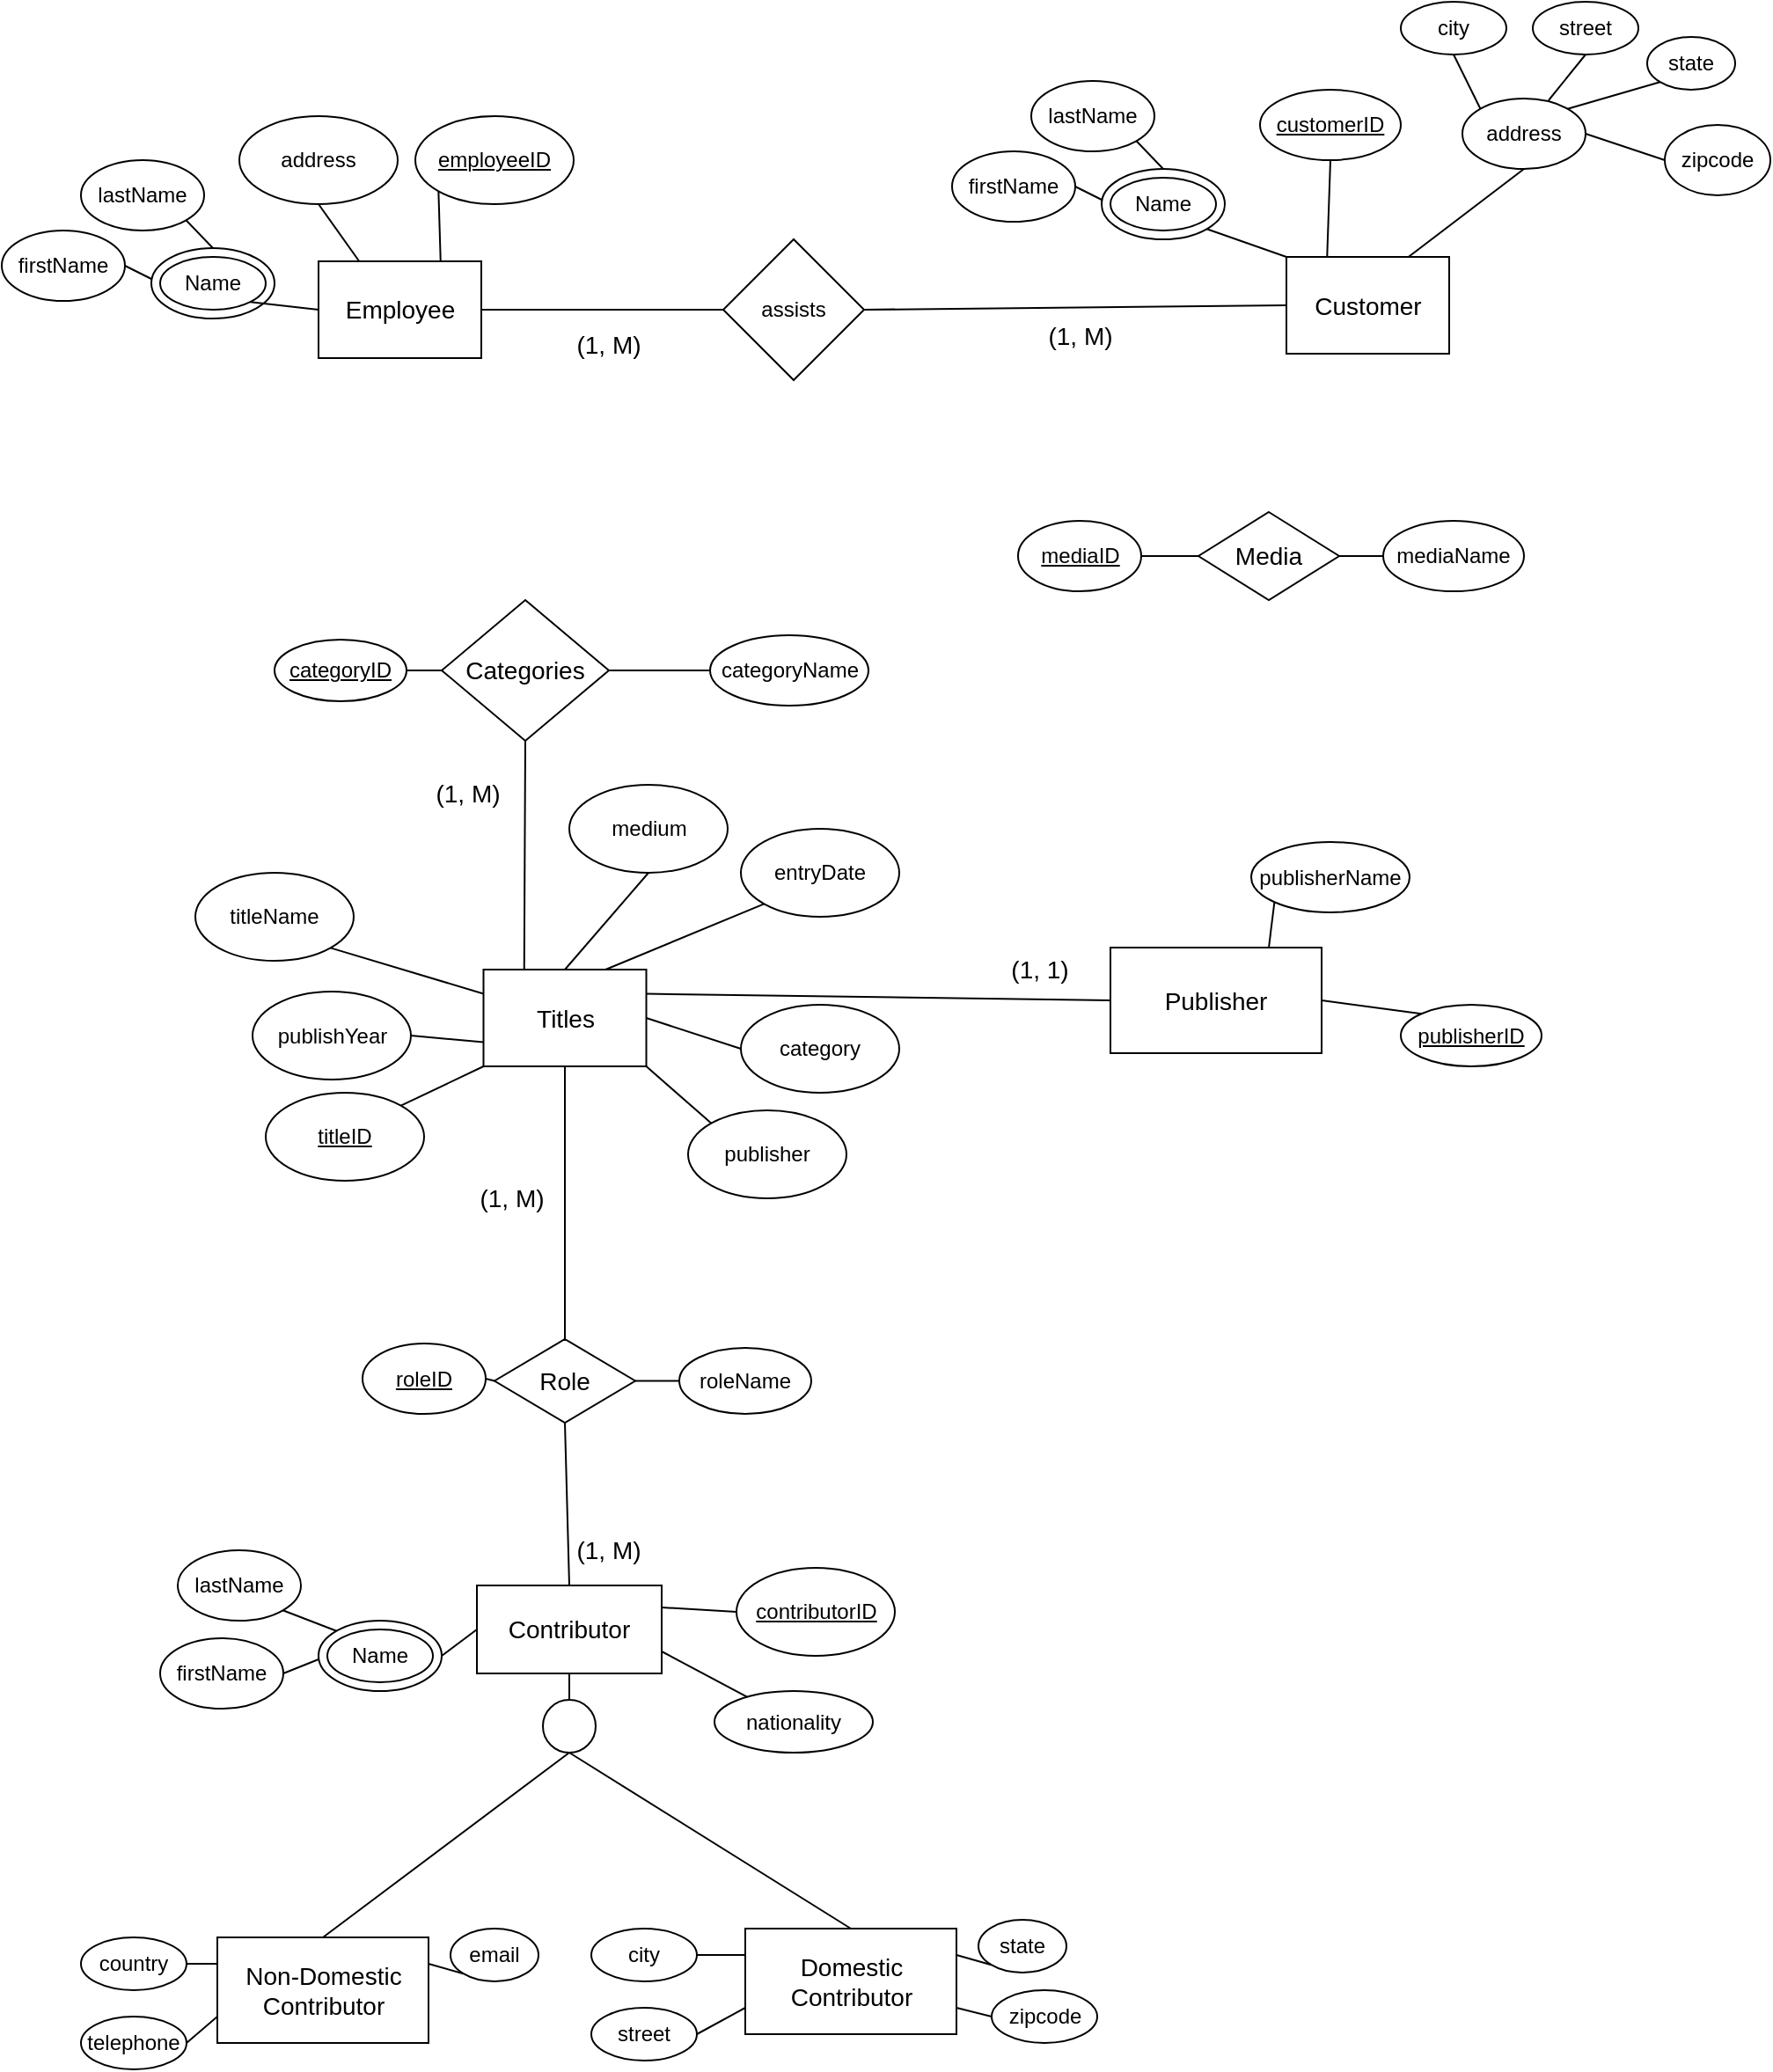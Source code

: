 <mxfile version="13.8.7" type="github">
  <diagram id="oKwaInCrn6BjiO55tSV1" name="Page-1">
    <mxGraphModel dx="1863" dy="691" grid="1" gridSize="10" guides="1" tooltips="1" connect="1" arrows="1" fold="1" page="1" pageScale="1" pageWidth="850" pageHeight="1100" math="0" shadow="0">
      <root>
        <mxCell id="0" />
        <mxCell id="1" parent="0" />
        <mxCell id="sUqxi3b8Aqugcw71bEUu-2" value="&lt;u&gt;employeeID&lt;/u&gt;" style="ellipse;whiteSpace=wrap;html=1;" parent="1" vertex="1">
          <mxGeometry x="125" y="135" width="90" height="50" as="geometry" />
        </mxCell>
        <mxCell id="sUqxi3b8Aqugcw71bEUu-5" value="address" style="ellipse;whiteSpace=wrap;html=1;" parent="1" vertex="1">
          <mxGeometry x="25" y="135" width="90" height="50" as="geometry" />
        </mxCell>
        <mxCell id="sUqxi3b8Aqugcw71bEUu-8" value="&lt;u&gt;customerID&lt;/u&gt;" style="ellipse;whiteSpace=wrap;html=1;" parent="1" vertex="1">
          <mxGeometry x="605" y="120" width="80" height="40" as="geometry" />
        </mxCell>
        <mxCell id="sUqxi3b8Aqugcw71bEUu-9" value="firstName" style="ellipse;whiteSpace=wrap;html=1;" parent="1" vertex="1">
          <mxGeometry x="430" y="155" width="70" height="40" as="geometry" />
        </mxCell>
        <mxCell id="sUqxi3b8Aqugcw71bEUu-10" value="&lt;div&gt;lastName&lt;/div&gt;" style="ellipse;whiteSpace=wrap;html=1;" parent="1" vertex="1">
          <mxGeometry x="475" y="115" width="70" height="40" as="geometry" />
        </mxCell>
        <mxCell id="sUqxi3b8Aqugcw71bEUu-11" value="address" style="ellipse;whiteSpace=wrap;html=1;" parent="1" vertex="1">
          <mxGeometry x="720" y="125" width="70" height="40" as="geometry" />
        </mxCell>
        <mxCell id="sUqxi3b8Aqugcw71bEUu-12" value="city" style="ellipse;whiteSpace=wrap;html=1;" parent="1" vertex="1">
          <mxGeometry x="685" y="70" width="60" height="30" as="geometry" />
        </mxCell>
        <mxCell id="sUqxi3b8Aqugcw71bEUu-13" value="&lt;div&gt;state&lt;/div&gt;" style="ellipse;whiteSpace=wrap;html=1;" parent="1" vertex="1">
          <mxGeometry x="825" y="90" width="50" height="30" as="geometry" />
        </mxCell>
        <mxCell id="sUqxi3b8Aqugcw71bEUu-14" value="zipcode" style="ellipse;whiteSpace=wrap;html=1;" parent="1" vertex="1">
          <mxGeometry x="835" y="140" width="60" height="40" as="geometry" />
        </mxCell>
        <mxCell id="sUqxi3b8Aqugcw71bEUu-15" value="street" style="ellipse;whiteSpace=wrap;html=1;" parent="1" vertex="1">
          <mxGeometry x="760" y="70" width="60" height="30" as="geometry" />
        </mxCell>
        <mxCell id="sUqxi3b8Aqugcw71bEUu-18" value="" style="endArrow=none;html=1;entryX=0.5;entryY=1;entryDx=0;entryDy=0;exitX=0.25;exitY=0;exitDx=0;exitDy=0;" parent="1" source="9zW7e_5ygwajDQlWND0z-40" target="sUqxi3b8Aqugcw71bEUu-5" edge="1">
          <mxGeometry width="50" height="50" relative="1" as="geometry">
            <mxPoint x="85" y="215" as="sourcePoint" />
            <mxPoint x="205" y="375" as="targetPoint" />
          </mxGeometry>
        </mxCell>
        <mxCell id="sUqxi3b8Aqugcw71bEUu-19" value="" style="endArrow=none;html=1;entryX=0;entryY=1;entryDx=0;entryDy=0;exitX=0.75;exitY=0;exitDx=0;exitDy=0;" parent="1" source="9zW7e_5ygwajDQlWND0z-40" target="sUqxi3b8Aqugcw71bEUu-2" edge="1">
          <mxGeometry width="50" height="50" relative="1" as="geometry">
            <mxPoint x="115" y="215" as="sourcePoint" />
            <mxPoint x="205" y="375" as="targetPoint" />
          </mxGeometry>
        </mxCell>
        <mxCell id="sUqxi3b8Aqugcw71bEUu-20" value="" style="endArrow=none;html=1;entryX=0;entryY=0;entryDx=0;entryDy=0;exitX=0.5;exitY=1;exitDx=0;exitDy=0;" parent="1" source="sUqxi3b8Aqugcw71bEUu-12" target="sUqxi3b8Aqugcw71bEUu-11" edge="1">
          <mxGeometry width="50" height="50" relative="1" as="geometry">
            <mxPoint x="695" y="230" as="sourcePoint" />
            <mxPoint x="745" y="180" as="targetPoint" />
          </mxGeometry>
        </mxCell>
        <mxCell id="sUqxi3b8Aqugcw71bEUu-21" value="" style="endArrow=none;html=1;entryX=0.5;entryY=1;entryDx=0;entryDy=0;exitX=0.7;exitY=0.025;exitDx=0;exitDy=0;exitPerimeter=0;" parent="1" source="sUqxi3b8Aqugcw71bEUu-11" target="sUqxi3b8Aqugcw71bEUu-15" edge="1">
          <mxGeometry width="50" height="50" relative="1" as="geometry">
            <mxPoint x="695" y="230" as="sourcePoint" />
            <mxPoint x="785" y="95" as="targetPoint" />
          </mxGeometry>
        </mxCell>
        <mxCell id="sUqxi3b8Aqugcw71bEUu-22" value="" style="endArrow=none;html=1;entryX=0;entryY=1;entryDx=0;entryDy=0;exitX=1;exitY=0;exitDx=0;exitDy=0;" parent="1" source="sUqxi3b8Aqugcw71bEUu-11" target="sUqxi3b8Aqugcw71bEUu-13" edge="1">
          <mxGeometry width="50" height="50" relative="1" as="geometry">
            <mxPoint x="695" y="230" as="sourcePoint" />
            <mxPoint x="745" y="180" as="targetPoint" />
          </mxGeometry>
        </mxCell>
        <mxCell id="sUqxi3b8Aqugcw71bEUu-23" value="" style="endArrow=none;html=1;entryX=0;entryY=0.5;entryDx=0;entryDy=0;exitX=1;exitY=0.5;exitDx=0;exitDy=0;" parent="1" source="sUqxi3b8Aqugcw71bEUu-11" target="sUqxi3b8Aqugcw71bEUu-14" edge="1">
          <mxGeometry width="50" height="50" relative="1" as="geometry">
            <mxPoint x="695" y="230" as="sourcePoint" />
            <mxPoint x="745" y="180" as="targetPoint" />
          </mxGeometry>
        </mxCell>
        <mxCell id="sUqxi3b8Aqugcw71bEUu-24" value="" style="endArrow=none;html=1;entryX=0.25;entryY=0;entryDx=0;entryDy=0;exitX=0.5;exitY=1;exitDx=0;exitDy=0;" parent="1" source="sUqxi3b8Aqugcw71bEUu-8" target="9zW7e_5ygwajDQlWND0z-41" edge="1">
          <mxGeometry width="50" height="50" relative="1" as="geometry">
            <mxPoint x="620" y="15" as="sourcePoint" />
            <mxPoint x="660" y="200" as="targetPoint" />
          </mxGeometry>
        </mxCell>
        <mxCell id="sUqxi3b8Aqugcw71bEUu-25" value="" style="endArrow=none;html=1;exitX=1;exitY=1;exitDx=0;exitDy=0;entryX=0.5;entryY=0;entryDx=0;entryDy=0;" parent="1" source="sUqxi3b8Aqugcw71bEUu-10" target="YFgNEAuhbHy6hyC9nH0_-4" edge="1">
          <mxGeometry width="50" height="50" relative="1" as="geometry">
            <mxPoint x="480" y="-115" as="sourcePoint" />
            <mxPoint x="530" y="-165" as="targetPoint" />
          </mxGeometry>
        </mxCell>
        <mxCell id="sUqxi3b8Aqugcw71bEUu-26" value="" style="endArrow=none;html=1;entryX=1;entryY=0.5;entryDx=0;entryDy=0;exitX=0;exitY=0.5;exitDx=0;exitDy=0;" parent="1" source="YFgNEAuhbHy6hyC9nH0_-5" target="sUqxi3b8Aqugcw71bEUu-9" edge="1">
          <mxGeometry width="50" height="50" relative="1" as="geometry">
            <mxPoint x="480" y="-115" as="sourcePoint" />
            <mxPoint x="530" y="-165" as="targetPoint" />
          </mxGeometry>
        </mxCell>
        <mxCell id="sUqxi3b8Aqugcw71bEUu-27" value="" style="endArrow=none;html=1;entryX=0.75;entryY=0;entryDx=0;entryDy=0;exitX=0.5;exitY=1;exitDx=0;exitDy=0;" parent="1" source="sUqxi3b8Aqugcw71bEUu-11" target="9zW7e_5ygwajDQlWND0z-41" edge="1">
          <mxGeometry width="50" height="50" relative="1" as="geometry">
            <mxPoint x="620" y="15" as="sourcePoint" />
            <mxPoint x="690" y="200" as="targetPoint" />
          </mxGeometry>
        </mxCell>
        <mxCell id="sUqxi3b8Aqugcw71bEUu-31" value="&lt;u&gt;mediaID&lt;/u&gt;" style="ellipse;whiteSpace=wrap;html=1;" parent="1" vertex="1">
          <mxGeometry x="467.5" y="365" width="70" height="40" as="geometry" />
        </mxCell>
        <mxCell id="sUqxi3b8Aqugcw71bEUu-32" value="mediaName" style="ellipse;whiteSpace=wrap;html=1;" parent="1" vertex="1">
          <mxGeometry x="675" y="365" width="80" height="40" as="geometry" />
        </mxCell>
        <mxCell id="sUqxi3b8Aqugcw71bEUu-33" value="" style="endArrow=none;html=1;entryX=0;entryY=0.5;entryDx=0;entryDy=0;exitX=1;exitY=0.5;exitDx=0;exitDy=0;" parent="1" source="YFgNEAuhbHy6hyC9nH0_-21" target="sUqxi3b8Aqugcw71bEUu-32" edge="1">
          <mxGeometry width="50" height="50" relative="1" as="geometry">
            <mxPoint x="675" y="385" as="sourcePoint" />
            <mxPoint x="775" y="365" as="targetPoint" />
          </mxGeometry>
        </mxCell>
        <mxCell id="sUqxi3b8Aqugcw71bEUu-34" value="" style="endArrow=none;html=1;entryX=1;entryY=0.5;entryDx=0;entryDy=0;exitX=0;exitY=0.5;exitDx=0;exitDy=0;" parent="1" source="YFgNEAuhbHy6hyC9nH0_-21" target="sUqxi3b8Aqugcw71bEUu-31" edge="1">
          <mxGeometry width="50" height="50" relative="1" as="geometry">
            <mxPoint x="555" y="385" as="sourcePoint" />
            <mxPoint x="775" y="365" as="targetPoint" />
          </mxGeometry>
        </mxCell>
        <mxCell id="sUqxi3b8Aqugcw71bEUu-37" value="&lt;u&gt;titleID&lt;/u&gt;" style="ellipse;whiteSpace=wrap;html=1;" parent="1" vertex="1">
          <mxGeometry x="40" y="690" width="90" height="50" as="geometry" />
        </mxCell>
        <mxCell id="sUqxi3b8Aqugcw71bEUu-38" value="category" style="ellipse;whiteSpace=wrap;html=1;" parent="1" vertex="1">
          <mxGeometry x="310" y="640" width="90" height="50" as="geometry" />
        </mxCell>
        <mxCell id="sUqxi3b8Aqugcw71bEUu-40" value="publishYear" style="ellipse;whiteSpace=wrap;html=1;" parent="1" vertex="1">
          <mxGeometry x="32.5" y="632.5" width="90" height="50" as="geometry" />
        </mxCell>
        <mxCell id="sUqxi3b8Aqugcw71bEUu-41" value="titleName" style="ellipse;whiteSpace=wrap;html=1;" parent="1" vertex="1">
          <mxGeometry y="565" width="90" height="50" as="geometry" />
        </mxCell>
        <mxCell id="sUqxi3b8Aqugcw71bEUu-43" value="entryDate" style="ellipse;whiteSpace=wrap;html=1;" parent="1" vertex="1">
          <mxGeometry x="310" y="540" width="90" height="50" as="geometry" />
        </mxCell>
        <mxCell id="sUqxi3b8Aqugcw71bEUu-44" value="publisher" style="ellipse;whiteSpace=wrap;html=1;" parent="1" vertex="1">
          <mxGeometry x="280" y="700" width="90" height="50" as="geometry" />
        </mxCell>
        <mxCell id="sUqxi3b8Aqugcw71bEUu-45" value="" style="endArrow=none;html=1;entryX=1;entryY=0.5;entryDx=0;entryDy=0;exitX=0;exitY=0.5;exitDx=0;exitDy=0;" parent="1" source="sUqxi3b8Aqugcw71bEUu-38" target="9zW7e_5ygwajDQlWND0z-24" edge="1">
          <mxGeometry width="50" height="50" relative="1" as="geometry">
            <mxPoint x="320" y="600" as="sourcePoint" />
            <mxPoint x="277.5" y="645" as="targetPoint" />
          </mxGeometry>
        </mxCell>
        <mxCell id="sUqxi3b8Aqugcw71bEUu-46" value="" style="endArrow=none;html=1;entryX=1;entryY=1;entryDx=0;entryDy=0;exitX=0;exitY=0;exitDx=0;exitDy=0;" parent="1" source="sUqxi3b8Aqugcw71bEUu-44" target="9zW7e_5ygwajDQlWND0z-24" edge="1">
          <mxGeometry width="50" height="50" relative="1" as="geometry">
            <mxPoint x="320" y="600" as="sourcePoint" />
            <mxPoint x="247.5" y="675" as="targetPoint" />
          </mxGeometry>
        </mxCell>
        <mxCell id="sUqxi3b8Aqugcw71bEUu-47" value="" style="endArrow=none;html=1;entryX=0;entryY=1;entryDx=0;entryDy=0;exitX=0.75;exitY=0;exitDx=0;exitDy=0;" parent="1" source="9zW7e_5ygwajDQlWND0z-24" target="sUqxi3b8Aqugcw71bEUu-43" edge="1">
          <mxGeometry width="50" height="50" relative="1" as="geometry">
            <mxPoint x="247.5" y="615" as="sourcePoint" />
            <mxPoint x="370" y="550" as="targetPoint" />
          </mxGeometry>
        </mxCell>
        <mxCell id="sUqxi3b8Aqugcw71bEUu-48" value="" style="endArrow=none;html=1;entryX=1;entryY=0;entryDx=0;entryDy=0;exitX=0;exitY=1;exitDx=0;exitDy=0;" parent="1" source="9zW7e_5ygwajDQlWND0z-24" target="sUqxi3b8Aqugcw71bEUu-37" edge="1">
          <mxGeometry width="50" height="50" relative="1" as="geometry">
            <mxPoint x="187.5" y="675" as="sourcePoint" />
            <mxPoint x="370" y="550" as="targetPoint" />
          </mxGeometry>
        </mxCell>
        <mxCell id="sUqxi3b8Aqugcw71bEUu-49" value="" style="endArrow=none;html=1;entryX=1;entryY=0.5;entryDx=0;entryDy=0;exitX=0;exitY=0.75;exitDx=0;exitDy=0;" parent="1" source="9zW7e_5ygwajDQlWND0z-24" target="sUqxi3b8Aqugcw71bEUu-40" edge="1">
          <mxGeometry width="50" height="50" relative="1" as="geometry">
            <mxPoint x="157.5" y="645" as="sourcePoint" />
            <mxPoint x="370" y="550" as="targetPoint" />
          </mxGeometry>
        </mxCell>
        <mxCell id="sUqxi3b8Aqugcw71bEUu-50" value="" style="endArrow=none;html=1;entryX=1;entryY=1;entryDx=0;entryDy=0;exitX=0;exitY=0.25;exitDx=0;exitDy=0;" parent="1" source="9zW7e_5ygwajDQlWND0z-24" target="sUqxi3b8Aqugcw71bEUu-41" edge="1">
          <mxGeometry width="50" height="50" relative="1" as="geometry">
            <mxPoint x="157.5" y="630" as="sourcePoint" />
            <mxPoint x="370" y="550" as="targetPoint" />
          </mxGeometry>
        </mxCell>
        <mxCell id="sUqxi3b8Aqugcw71bEUu-52" value="&lt;u&gt;contributorID&lt;/u&gt;" style="ellipse;whiteSpace=wrap;html=1;" parent="1" vertex="1">
          <mxGeometry x="307.5" y="960" width="90" height="50" as="geometry" />
        </mxCell>
        <mxCell id="sUqxi3b8Aqugcw71bEUu-55" value="nationality" style="ellipse;whiteSpace=wrap;html=1;" parent="1" vertex="1">
          <mxGeometry x="295" y="1030" width="90" height="35" as="geometry" />
        </mxCell>
        <mxCell id="sUqxi3b8Aqugcw71bEUu-56" value="" style="endArrow=none;html=1;entryX=1;entryY=0.75;entryDx=0;entryDy=0;" parent="1" source="sUqxi3b8Aqugcw71bEUu-55" target="9zW7e_5ygwajDQlWND0z-39" edge="1">
          <mxGeometry width="50" height="50" relative="1" as="geometry">
            <mxPoint x="70" y="780" as="sourcePoint" />
            <mxPoint x="272.5" y="1005" as="targetPoint" />
          </mxGeometry>
        </mxCell>
        <mxCell id="sUqxi3b8Aqugcw71bEUu-59" value="" style="endArrow=none;html=1;entryX=0;entryY=0.5;entryDx=0;entryDy=0;exitX=1;exitY=0.25;exitDx=0;exitDy=0;" parent="1" source="9zW7e_5ygwajDQlWND0z-39" target="sUqxi3b8Aqugcw71bEUu-52" edge="1">
          <mxGeometry width="50" height="50" relative="1" as="geometry">
            <mxPoint x="272.5" y="990" as="sourcePoint" />
            <mxPoint x="120" y="730" as="targetPoint" />
          </mxGeometry>
        </mxCell>
        <mxCell id="sUqxi3b8Aqugcw71bEUu-64" value="&lt;u&gt;roleID&lt;/u&gt;" style="ellipse;whiteSpace=wrap;html=1;" parent="1" vertex="1">
          <mxGeometry x="95" y="832.5" width="70" height="40" as="geometry" />
        </mxCell>
        <mxCell id="sUqxi3b8Aqugcw71bEUu-65" value="&lt;div&gt;roleName&lt;/div&gt;" style="ellipse;whiteSpace=wrap;html=1;" parent="1" vertex="1">
          <mxGeometry x="275" y="835" width="75" height="37.5" as="geometry" />
        </mxCell>
        <mxCell id="sUqxi3b8Aqugcw71bEUu-66" value="" style="endArrow=none;html=1;exitX=1;exitY=0.5;exitDx=0;exitDy=0;entryX=0;entryY=0.5;entryDx=0;entryDy=0;" parent="1" source="sUqxi3b8Aqugcw71bEUu-64" target="YFgNEAuhbHy6hyC9nH0_-1" edge="1">
          <mxGeometry width="50" height="50" relative="1" as="geometry">
            <mxPoint x="340" y="847.5" as="sourcePoint" />
            <mxPoint x="175" y="837.5" as="targetPoint" />
          </mxGeometry>
        </mxCell>
        <mxCell id="sUqxi3b8Aqugcw71bEUu-67" value="" style="endArrow=none;html=1;exitX=1;exitY=0.5;exitDx=0;exitDy=0;entryX=0;entryY=0.5;entryDx=0;entryDy=0;" parent="1" source="YFgNEAuhbHy6hyC9nH0_-1" target="sUqxi3b8Aqugcw71bEUu-65" edge="1">
          <mxGeometry width="50" height="50" relative="1" as="geometry">
            <mxPoint x="260" y="837.5" as="sourcePoint" />
            <mxPoint x="390" y="797.5" as="targetPoint" />
          </mxGeometry>
        </mxCell>
        <mxCell id="sUqxi3b8Aqugcw71bEUu-69" value="street" style="ellipse;whiteSpace=wrap;html=1;" parent="1" vertex="1">
          <mxGeometry x="225" y="1210" width="60" height="30" as="geometry" />
        </mxCell>
        <mxCell id="sUqxi3b8Aqugcw71bEUu-70" value="city" style="ellipse;whiteSpace=wrap;html=1;" parent="1" vertex="1">
          <mxGeometry x="225" y="1165" width="60" height="30" as="geometry" />
        </mxCell>
        <mxCell id="sUqxi3b8Aqugcw71bEUu-72" value="&lt;div&gt;state&lt;/div&gt;" style="ellipse;whiteSpace=wrap;html=1;" parent="1" vertex="1">
          <mxGeometry x="445" y="1160" width="50" height="30" as="geometry" />
        </mxCell>
        <mxCell id="sUqxi3b8Aqugcw71bEUu-73" value="zipcode" style="ellipse;whiteSpace=wrap;html=1;" parent="1" vertex="1">
          <mxGeometry x="452.5" y="1200" width="60" height="30" as="geometry" />
        </mxCell>
        <mxCell id="sUqxi3b8Aqugcw71bEUu-74" value="" style="endArrow=none;html=1;entryX=1;entryY=0.75;entryDx=0;entryDy=0;exitX=0;exitY=0.5;exitDx=0;exitDy=0;" parent="1" source="sUqxi3b8Aqugcw71bEUu-73" target="9zW7e_5ygwajDQlWND0z-38" edge="1">
          <mxGeometry width="50" height="50" relative="1" as="geometry">
            <mxPoint x="685" y="1160" as="sourcePoint" />
            <mxPoint x="425" y="1220" as="targetPoint" />
          </mxGeometry>
        </mxCell>
        <mxCell id="sUqxi3b8Aqugcw71bEUu-75" value="" style="endArrow=none;html=1;entryX=1;entryY=0.25;entryDx=0;entryDy=0;exitX=0;exitY=1;exitDx=0;exitDy=0;" parent="1" source="sUqxi3b8Aqugcw71bEUu-72" target="9zW7e_5ygwajDQlWND0z-38" edge="1">
          <mxGeometry width="50" height="50" relative="1" as="geometry">
            <mxPoint x="685" y="1160" as="sourcePoint" />
            <mxPoint x="425" y="1190" as="targetPoint" />
          </mxGeometry>
        </mxCell>
        <mxCell id="sUqxi3b8Aqugcw71bEUu-76" value="" style="endArrow=none;html=1;entryX=1;entryY=0.5;entryDx=0;entryDy=0;exitX=0;exitY=0.75;exitDx=0;exitDy=0;" parent="1" source="9zW7e_5ygwajDQlWND0z-38" target="sUqxi3b8Aqugcw71bEUu-69" edge="1">
          <mxGeometry width="50" height="50" relative="1" as="geometry">
            <mxPoint x="305" y="1220" as="sourcePoint" />
            <mxPoint x="735" y="1110" as="targetPoint" />
          </mxGeometry>
        </mxCell>
        <mxCell id="sUqxi3b8Aqugcw71bEUu-77" value="" style="endArrow=none;html=1;exitX=1;exitY=0.5;exitDx=0;exitDy=0;entryX=0;entryY=0.25;entryDx=0;entryDy=0;" parent="1" source="sUqxi3b8Aqugcw71bEUu-70" target="9zW7e_5ygwajDQlWND0z-38" edge="1">
          <mxGeometry width="50" height="50" relative="1" as="geometry">
            <mxPoint x="685" y="1160" as="sourcePoint" />
            <mxPoint x="305" y="1190" as="targetPoint" />
          </mxGeometry>
        </mxCell>
        <mxCell id="sUqxi3b8Aqugcw71bEUu-80" value="publisherName" style="ellipse;whiteSpace=wrap;html=1;" parent="1" vertex="1">
          <mxGeometry x="600" y="547.5" width="90" height="40" as="geometry" />
        </mxCell>
        <mxCell id="sUqxi3b8Aqugcw71bEUu-81" value="&lt;u&gt;publisherID&lt;/u&gt;" style="ellipse;whiteSpace=wrap;html=1;" parent="1" vertex="1">
          <mxGeometry x="685" y="640" width="80" height="35" as="geometry" />
        </mxCell>
        <mxCell id="sUqxi3b8Aqugcw71bEUu-82" value="" style="endArrow=none;html=1;exitX=0.75;exitY=0;exitDx=0;exitDy=0;entryX=0;entryY=1;entryDx=0;entryDy=0;" parent="1" source="9zW7e_5ygwajDQlWND0z-23" target="sUqxi3b8Aqugcw71bEUu-80" edge="1">
          <mxGeometry width="50" height="50" relative="1" as="geometry">
            <mxPoint x="605" y="612.5" as="sourcePoint" />
            <mxPoint x="930" y="657.5" as="targetPoint" />
          </mxGeometry>
        </mxCell>
        <mxCell id="sUqxi3b8Aqugcw71bEUu-83" value="" style="endArrow=none;html=1;exitX=0;exitY=0;exitDx=0;exitDy=0;entryX=1;entryY=0.5;entryDx=0;entryDy=0;" parent="1" source="sUqxi3b8Aqugcw71bEUu-81" target="9zW7e_5ygwajDQlWND0z-23" edge="1">
          <mxGeometry width="50" height="50" relative="1" as="geometry">
            <mxPoint x="880" y="707.5" as="sourcePoint" />
            <mxPoint x="635" y="642.5" as="targetPoint" />
          </mxGeometry>
        </mxCell>
        <mxCell id="sUqxi3b8Aqugcw71bEUu-84" value="&lt;u&gt;categoryID&lt;/u&gt;" style="ellipse;whiteSpace=wrap;html=1;" parent="1" vertex="1">
          <mxGeometry x="45" y="432.5" width="75" height="35" as="geometry" />
        </mxCell>
        <mxCell id="sUqxi3b8Aqugcw71bEUu-85" value="categoryName" style="ellipse;whiteSpace=wrap;html=1;" parent="1" vertex="1">
          <mxGeometry x="292.5" y="430" width="90" height="40" as="geometry" />
        </mxCell>
        <mxCell id="sUqxi3b8Aqugcw71bEUu-86" value="" style="endArrow=none;html=1;entryX=0;entryY=0.5;entryDx=0;entryDy=0;exitX=1;exitY=0.5;exitDx=0;exitDy=0;" parent="1" source="9zW7e_5ygwajDQlWND0z-28" target="sUqxi3b8Aqugcw71bEUu-85" edge="1">
          <mxGeometry width="50" height="50" relative="1" as="geometry">
            <mxPoint x="237.5" y="437.5" as="sourcePoint" />
            <mxPoint x="250" y="330" as="targetPoint" />
          </mxGeometry>
        </mxCell>
        <mxCell id="sUqxi3b8Aqugcw71bEUu-87" value="" style="endArrow=none;html=1;entryX=0;entryY=0.5;entryDx=0;entryDy=0;exitX=1;exitY=0.5;exitDx=0;exitDy=0;" parent="1" source="sUqxi3b8Aqugcw71bEUu-84" target="9zW7e_5ygwajDQlWND0z-28" edge="1">
          <mxGeometry width="50" height="50" relative="1" as="geometry">
            <mxPoint x="130" y="428" as="sourcePoint" />
            <mxPoint x="142.5" y="437.5" as="targetPoint" />
          </mxGeometry>
        </mxCell>
        <mxCell id="YFgNEAuhbHy6hyC9nH0_-1" value="&lt;font style=&quot;font-size: 14px&quot;&gt;Role&lt;/font&gt;" style="rhombus;whiteSpace=wrap;html=1;" parent="1" vertex="1">
          <mxGeometry x="170" y="830" width="80" height="47.5" as="geometry" />
        </mxCell>
        <mxCell id="YFgNEAuhbHy6hyC9nH0_-4" value="" style="ellipse;whiteSpace=wrap;html=1;" parent="1" vertex="1">
          <mxGeometry x="515" y="165" width="70" height="40" as="geometry" />
        </mxCell>
        <mxCell id="YFgNEAuhbHy6hyC9nH0_-5" value="Name" style="ellipse;whiteSpace=wrap;html=1;" parent="1" vertex="1">
          <mxGeometry x="520" y="170" width="60" height="30" as="geometry" />
        </mxCell>
        <mxCell id="9zW7e_5ygwajDQlWND0z-5" value="assists" style="rhombus;whiteSpace=wrap;html=1;" parent="1" vertex="1">
          <mxGeometry x="300" y="205" width="80" height="80" as="geometry" />
        </mxCell>
        <mxCell id="YFgNEAuhbHy6hyC9nH0_-6" value="firstName" style="ellipse;whiteSpace=wrap;html=1;" parent="1" vertex="1">
          <mxGeometry x="-110" y="200" width="70" height="40" as="geometry" />
        </mxCell>
        <mxCell id="9zW7e_5ygwajDQlWND0z-6" value="" style="endArrow=none;html=1;exitX=1;exitY=0.5;exitDx=0;exitDy=0;entryX=0;entryY=0.5;entryDx=0;entryDy=0;" parent="1" source="9zW7e_5ygwajDQlWND0z-5" target="9zW7e_5ygwajDQlWND0z-41" edge="1">
          <mxGeometry width="50" height="50" relative="1" as="geometry">
            <mxPoint x="380" y="375" as="sourcePoint" />
            <mxPoint x="600" y="245" as="targetPoint" />
          </mxGeometry>
        </mxCell>
        <mxCell id="YFgNEAuhbHy6hyC9nH0_-7" value="&lt;div&gt;lastName&lt;/div&gt;" style="ellipse;whiteSpace=wrap;html=1;" parent="1" vertex="1">
          <mxGeometry x="-65" y="160" width="70" height="40" as="geometry" />
        </mxCell>
        <mxCell id="9zW7e_5ygwajDQlWND0z-7" value="" style="endArrow=none;html=1;exitX=1;exitY=0.5;exitDx=0;exitDy=0;entryX=0;entryY=0.5;entryDx=0;entryDy=0;" parent="1" source="9zW7e_5ygwajDQlWND0z-40" target="9zW7e_5ygwajDQlWND0z-5" edge="1">
          <mxGeometry width="50" height="50" relative="1" as="geometry">
            <mxPoint x="175" y="245" as="sourcePoint" />
            <mxPoint x="280" y="210" as="targetPoint" />
          </mxGeometry>
        </mxCell>
        <mxCell id="YFgNEAuhbHy6hyC9nH0_-8" value="" style="endArrow=none;html=1;exitX=1;exitY=1;exitDx=0;exitDy=0;entryX=0.5;entryY=0;entryDx=0;entryDy=0;" parent="1" source="YFgNEAuhbHy6hyC9nH0_-7" target="YFgNEAuhbHy6hyC9nH0_-10" edge="1">
          <mxGeometry width="50" height="50" relative="1" as="geometry">
            <mxPoint x="-60" y="-70" as="sourcePoint" />
            <mxPoint x="-10" y="-120" as="targetPoint" />
          </mxGeometry>
        </mxCell>
        <mxCell id="YFgNEAuhbHy6hyC9nH0_-9" value="" style="endArrow=none;html=1;entryX=1;entryY=0.5;entryDx=0;entryDy=0;exitX=0;exitY=0.5;exitDx=0;exitDy=0;" parent="1" source="YFgNEAuhbHy6hyC9nH0_-11" target="YFgNEAuhbHy6hyC9nH0_-6" edge="1">
          <mxGeometry width="50" height="50" relative="1" as="geometry">
            <mxPoint x="-60" y="-70" as="sourcePoint" />
            <mxPoint x="-10" y="-120" as="targetPoint" />
          </mxGeometry>
        </mxCell>
        <mxCell id="YFgNEAuhbHy6hyC9nH0_-10" value="" style="ellipse;whiteSpace=wrap;html=1;" parent="1" vertex="1">
          <mxGeometry x="-25" y="210" width="70" height="40" as="geometry" />
        </mxCell>
        <mxCell id="YFgNEAuhbHy6hyC9nH0_-11" value="Name" style="ellipse;whiteSpace=wrap;html=1;" parent="1" vertex="1">
          <mxGeometry x="-20" y="215" width="60" height="30" as="geometry" />
        </mxCell>
        <mxCell id="YFgNEAuhbHy6hyC9nH0_-12" value="" style="endArrow=none;html=1;entryX=0;entryY=0;entryDx=0;entryDy=0;exitX=1;exitY=1;exitDx=0;exitDy=0;" parent="1" source="YFgNEAuhbHy6hyC9nH0_-4" target="9zW7e_5ygwajDQlWND0z-41" edge="1">
          <mxGeometry width="50" height="50" relative="1" as="geometry">
            <mxPoint x="520" y="345" as="sourcePoint" />
            <mxPoint x="600" y="230" as="targetPoint" />
          </mxGeometry>
        </mxCell>
        <mxCell id="YFgNEAuhbHy6hyC9nH0_-13" value="" style="endArrow=none;html=1;entryX=0;entryY=0.5;entryDx=0;entryDy=0;exitX=1;exitY=1;exitDx=0;exitDy=0;" parent="1" source="YFgNEAuhbHy6hyC9nH0_-11" target="9zW7e_5ygwajDQlWND0z-40" edge="1">
          <mxGeometry width="50" height="50" relative="1" as="geometry">
            <mxPoint x="330" y="375" as="sourcePoint" />
            <mxPoint x="55" y="260" as="targetPoint" />
          </mxGeometry>
        </mxCell>
        <mxCell id="YFgNEAuhbHy6hyC9nH0_-14" value="firstName" style="ellipse;whiteSpace=wrap;html=1;" parent="1" vertex="1">
          <mxGeometry x="-20" y="1000" width="70" height="40" as="geometry" />
        </mxCell>
        <mxCell id="YFgNEAuhbHy6hyC9nH0_-15" value="&lt;div&gt;lastName&lt;/div&gt;" style="ellipse;whiteSpace=wrap;html=1;" parent="1" vertex="1">
          <mxGeometry x="-10" y="950" width="70" height="40" as="geometry" />
        </mxCell>
        <mxCell id="YFgNEAuhbHy6hyC9nH0_-16" value="" style="endArrow=none;html=1;exitX=1;exitY=1;exitDx=0;exitDy=0;entryX=0;entryY=0;entryDx=0;entryDy=0;" parent="1" source="YFgNEAuhbHy6hyC9nH0_-15" target="YFgNEAuhbHy6hyC9nH0_-18" edge="1">
          <mxGeometry width="50" height="50" relative="1" as="geometry">
            <mxPoint x="35" y="690" as="sourcePoint" />
            <mxPoint x="85" y="640" as="targetPoint" />
          </mxGeometry>
        </mxCell>
        <mxCell id="YFgNEAuhbHy6hyC9nH0_-17" value="" style="endArrow=none;html=1;entryX=1;entryY=0.5;entryDx=0;entryDy=0;exitX=0;exitY=0.5;exitDx=0;exitDy=0;" parent="1" source="YFgNEAuhbHy6hyC9nH0_-19" target="YFgNEAuhbHy6hyC9nH0_-14" edge="1">
          <mxGeometry width="50" height="50" relative="1" as="geometry">
            <mxPoint x="35" y="690" as="sourcePoint" />
            <mxPoint x="85" y="640" as="targetPoint" />
          </mxGeometry>
        </mxCell>
        <mxCell id="YFgNEAuhbHy6hyC9nH0_-18" value="" style="ellipse;whiteSpace=wrap;html=1;" parent="1" vertex="1">
          <mxGeometry x="70" y="990" width="70" height="40" as="geometry" />
        </mxCell>
        <mxCell id="YFgNEAuhbHy6hyC9nH0_-19" value="Name" style="ellipse;whiteSpace=wrap;html=1;" parent="1" vertex="1">
          <mxGeometry x="75" y="995" width="60" height="30" as="geometry" />
        </mxCell>
        <mxCell id="YFgNEAuhbHy6hyC9nH0_-20" value="" style="endArrow=none;html=1;exitX=1;exitY=0.5;exitDx=0;exitDy=0;entryX=0;entryY=0.5;entryDx=0;entryDy=0;" parent="1" source="YFgNEAuhbHy6hyC9nH0_-18" target="9zW7e_5ygwajDQlWND0z-39" edge="1">
          <mxGeometry width="50" height="50" relative="1" as="geometry">
            <mxPoint x="290" y="1030" as="sourcePoint" />
            <mxPoint x="152.5" y="1005" as="targetPoint" />
          </mxGeometry>
        </mxCell>
        <mxCell id="YFgNEAuhbHy6hyC9nH0_-21" value="&lt;font style=&quot;font-size: 14px&quot;&gt;Media&lt;/font&gt;" style="rhombus;whiteSpace=wrap;html=1;" parent="1" vertex="1">
          <mxGeometry x="570" y="360" width="80" height="50" as="geometry" />
        </mxCell>
        <mxCell id="9zW7e_5ygwajDQlWND0z-9" value="telephone" style="ellipse;whiteSpace=wrap;html=1;" parent="1" vertex="1">
          <mxGeometry x="-65" y="1215" width="60" height="30" as="geometry" />
        </mxCell>
        <mxCell id="9zW7e_5ygwajDQlWND0z-10" value="country" style="ellipse;whiteSpace=wrap;html=1;" parent="1" vertex="1">
          <mxGeometry x="-65" y="1170" width="60" height="30" as="geometry" />
        </mxCell>
        <mxCell id="9zW7e_5ygwajDQlWND0z-11" value="email" style="ellipse;whiteSpace=wrap;html=1;" parent="1" vertex="1">
          <mxGeometry x="145" y="1165" width="50" height="30" as="geometry" />
        </mxCell>
        <mxCell id="9zW7e_5ygwajDQlWND0z-12" value="" style="endArrow=none;html=1;entryX=1;entryY=0.25;entryDx=0;entryDy=0;exitX=0;exitY=1;exitDx=0;exitDy=0;" parent="1" source="9zW7e_5ygwajDQlWND0z-11" target="9zW7e_5ygwajDQlWND0z-36" edge="1">
          <mxGeometry width="50" height="50" relative="1" as="geometry">
            <mxPoint x="395" y="1165" as="sourcePoint" />
            <mxPoint x="135.0" y="1195" as="targetPoint" />
          </mxGeometry>
        </mxCell>
        <mxCell id="9zW7e_5ygwajDQlWND0z-13" value="" style="endArrow=none;html=1;entryX=1;entryY=0.5;entryDx=0;entryDy=0;exitX=0;exitY=0.75;exitDx=0;exitDy=0;" parent="1" source="9zW7e_5ygwajDQlWND0z-36" target="9zW7e_5ygwajDQlWND0z-9" edge="1">
          <mxGeometry width="50" height="50" relative="1" as="geometry">
            <mxPoint x="15.0" y="1225" as="sourcePoint" />
            <mxPoint x="445" y="1115" as="targetPoint" />
          </mxGeometry>
        </mxCell>
        <mxCell id="9zW7e_5ygwajDQlWND0z-14" value="" style="endArrow=none;html=1;exitX=1;exitY=0.5;exitDx=0;exitDy=0;entryX=0;entryY=0.25;entryDx=0;entryDy=0;" parent="1" source="9zW7e_5ygwajDQlWND0z-10" target="9zW7e_5ygwajDQlWND0z-36" edge="1">
          <mxGeometry width="50" height="50" relative="1" as="geometry">
            <mxPoint x="395" y="1165" as="sourcePoint" />
            <mxPoint x="15.0" y="1195" as="targetPoint" />
          </mxGeometry>
        </mxCell>
        <mxCell id="9zW7e_5ygwajDQlWND0z-15" value="medium" style="ellipse;whiteSpace=wrap;html=1;" parent="1" vertex="1">
          <mxGeometry x="212.5" y="515" width="90" height="50" as="geometry" />
        </mxCell>
        <mxCell id="9zW7e_5ygwajDQlWND0z-16" value="" style="endArrow=none;html=1;entryX=0.5;entryY=1;entryDx=0;entryDy=0;exitX=0.5;exitY=0;exitDx=0;exitDy=0;" parent="1" source="9zW7e_5ygwajDQlWND0z-24" target="9zW7e_5ygwajDQlWND0z-15" edge="1">
          <mxGeometry width="50" height="50" relative="1" as="geometry">
            <mxPoint x="217.5" y="615" as="sourcePoint" />
            <mxPoint x="175" y="620" as="targetPoint" />
          </mxGeometry>
        </mxCell>
        <mxCell id="9zW7e_5ygwajDQlWND0z-17" value="" style="endArrow=none;html=1;entryX=0.5;entryY=1;entryDx=0;entryDy=0;exitX=0.5;exitY=0;exitDx=0;exitDy=0;" parent="1" source="9zW7e_5ygwajDQlWND0z-36" target="9zW7e_5ygwajDQlWND0z-29" edge="1">
          <mxGeometry width="50" height="50" relative="1" as="geometry">
            <mxPoint x="75.0" y="1180" as="sourcePoint" />
            <mxPoint x="290" y="1015" as="targetPoint" />
          </mxGeometry>
        </mxCell>
        <mxCell id="9zW7e_5ygwajDQlWND0z-18" value="" style="endArrow=none;html=1;entryX=0.5;entryY=1;entryDx=0;entryDy=0;exitX=0.5;exitY=0;exitDx=0;exitDy=0;" parent="1" source="9zW7e_5ygwajDQlWND0z-38" target="9zW7e_5ygwajDQlWND0z-29" edge="1">
          <mxGeometry width="50" height="50" relative="1" as="geometry">
            <mxPoint x="365" y="1175" as="sourcePoint" />
            <mxPoint x="230" y="1030" as="targetPoint" />
          </mxGeometry>
        </mxCell>
        <mxCell id="9zW7e_5ygwajDQlWND0z-19" value="" style="endArrow=none;html=1;entryX=0.5;entryY=1;entryDx=0;entryDy=0;" parent="1" source="YFgNEAuhbHy6hyC9nH0_-1" target="9zW7e_5ygwajDQlWND0z-24" edge="1">
          <mxGeometry width="50" height="50" relative="1" as="geometry">
            <mxPoint x="105" y="920" as="sourcePoint" />
            <mxPoint x="217.5" y="675" as="targetPoint" />
          </mxGeometry>
        </mxCell>
        <mxCell id="9zW7e_5ygwajDQlWND0z-20" value="" style="endArrow=none;html=1;entryX=0.5;entryY=1;entryDx=0;entryDy=0;exitX=0.5;exitY=0;exitDx=0;exitDy=0;" parent="1" source="9zW7e_5ygwajDQlWND0z-39" target="YFgNEAuhbHy6hyC9nH0_-1" edge="1">
          <mxGeometry width="50" height="50" relative="1" as="geometry">
            <mxPoint x="210" y="1020" as="sourcePoint" />
            <mxPoint x="232.5" y="685" as="targetPoint" />
          </mxGeometry>
        </mxCell>
        <mxCell id="9zW7e_5ygwajDQlWND0z-21" value="" style="endArrow=none;html=1;entryX=0.5;entryY=1;entryDx=0;entryDy=0;exitX=0.25;exitY=0;exitDx=0;exitDy=0;" parent="1" source="9zW7e_5ygwajDQlWND0z-24" target="9zW7e_5ygwajDQlWND0z-28" edge="1">
          <mxGeometry width="50" height="50" relative="1" as="geometry">
            <mxPoint x="187.5" y="615" as="sourcePoint" />
            <mxPoint x="190" y="457.5" as="targetPoint" />
          </mxGeometry>
        </mxCell>
        <mxCell id="9zW7e_5ygwajDQlWND0z-23" value="&lt;font style=&quot;font-size: 14px&quot;&gt;Publisher&lt;/font&gt;" style="rounded=0;whiteSpace=wrap;html=1;" parent="1" vertex="1">
          <mxGeometry x="520" y="607.5" width="120" height="60" as="geometry" />
        </mxCell>
        <mxCell id="9zW7e_5ygwajDQlWND0z-24" value="&lt;font style=&quot;font-size: 14px&quot;&gt;Titles&lt;/font&gt;" style="rounded=0;whiteSpace=wrap;html=1;" parent="1" vertex="1">
          <mxGeometry x="163.75" y="620" width="92.5" height="55" as="geometry" />
        </mxCell>
        <mxCell id="9zW7e_5ygwajDQlWND0z-28" value="&lt;font style=&quot;font-size: 14px&quot;&gt;Categories&lt;/font&gt;" style="rhombus;whiteSpace=wrap;html=1;" parent="1" vertex="1">
          <mxGeometry x="140" y="410" width="95" height="80" as="geometry" />
        </mxCell>
        <mxCell id="9zW7e_5ygwajDQlWND0z-29" value="" style="ellipse;whiteSpace=wrap;html=1;aspect=fixed;" parent="1" vertex="1">
          <mxGeometry x="197.5" y="1035" width="30" height="30" as="geometry" />
        </mxCell>
        <mxCell id="9zW7e_5ygwajDQlWND0z-30" value="" style="endArrow=none;html=1;entryX=0.5;entryY=1;entryDx=0;entryDy=0;exitX=0.5;exitY=0;exitDx=0;exitDy=0;" parent="1" source="9zW7e_5ygwajDQlWND0z-29" target="9zW7e_5ygwajDQlWND0z-39" edge="1">
          <mxGeometry width="50" height="50" relative="1" as="geometry">
            <mxPoint x="382.5" y="1030" as="sourcePoint" />
            <mxPoint x="212.5" y="1020" as="targetPoint" />
          </mxGeometry>
        </mxCell>
        <mxCell id="9zW7e_5ygwajDQlWND0z-31" value="&lt;font style=&quot;font-size: 14px&quot;&gt;(1, M)&lt;/font&gt;" style="text;html=1;strokeColor=none;fillColor=none;align=center;verticalAlign=middle;whiteSpace=wrap;rounded=0;" parent="1" vertex="1">
          <mxGeometry x="185" y="930" width="100" height="40" as="geometry" />
        </mxCell>
        <mxCell id="9zW7e_5ygwajDQlWND0z-32" value="&lt;font style=&quot;font-size: 14px&quot;&gt;(1, M)&lt;/font&gt;" style="text;html=1;strokeColor=none;fillColor=none;align=center;verticalAlign=middle;whiteSpace=wrap;rounded=0;" parent="1" vertex="1">
          <mxGeometry x="130" y="730" width="100" height="40" as="geometry" />
        </mxCell>
        <mxCell id="9zW7e_5ygwajDQlWND0z-33" value="&lt;font style=&quot;font-size: 14px&quot;&gt;(1, M)&lt;/font&gt;" style="text;html=1;strokeColor=none;fillColor=none;align=center;verticalAlign=middle;whiteSpace=wrap;rounded=0;" parent="1" vertex="1">
          <mxGeometry x="105" y="500" width="100" height="40" as="geometry" />
        </mxCell>
        <mxCell id="9zW7e_5ygwajDQlWND0z-34" value="" style="endArrow=none;html=1;entryX=0;entryY=0.5;entryDx=0;entryDy=0;exitX=1;exitY=0.25;exitDx=0;exitDy=0;" parent="1" source="9zW7e_5ygwajDQlWND0z-24" target="9zW7e_5ygwajDQlWND0z-23" edge="1">
          <mxGeometry width="50" height="50" relative="1" as="geometry">
            <mxPoint x="220" y="840" as="sourcePoint" />
            <mxPoint x="220" y="685" as="targetPoint" />
          </mxGeometry>
        </mxCell>
        <mxCell id="9zW7e_5ygwajDQlWND0z-35" value="&lt;font style=&quot;font-size: 14px&quot;&gt;(1, 1)&lt;/font&gt;" style="text;html=1;strokeColor=none;fillColor=none;align=center;verticalAlign=middle;whiteSpace=wrap;rounded=0;" parent="1" vertex="1">
          <mxGeometry x="430" y="600" width="100" height="40" as="geometry" />
        </mxCell>
        <mxCell id="9zW7e_5ygwajDQlWND0z-36" value="&lt;font style=&quot;font-size: 14px&quot;&gt;Non-Domestic Contributor&lt;/font&gt;" style="rounded=0;whiteSpace=wrap;html=1;" parent="1" vertex="1">
          <mxGeometry x="12.5" y="1170" width="120" height="60" as="geometry" />
        </mxCell>
        <mxCell id="9zW7e_5ygwajDQlWND0z-38" value="&lt;font style=&quot;font-size: 14px&quot;&gt;Domestic Contributor&lt;/font&gt;" style="rounded=0;whiteSpace=wrap;html=1;" parent="1" vertex="1">
          <mxGeometry x="312.5" y="1165" width="120" height="60" as="geometry" />
        </mxCell>
        <mxCell id="9zW7e_5ygwajDQlWND0z-39" value="&lt;font style=&quot;font-size: 14px&quot;&gt;Contributor&lt;/font&gt;" style="rounded=0;whiteSpace=wrap;html=1;" parent="1" vertex="1">
          <mxGeometry x="160" y="970" width="105" height="50" as="geometry" />
        </mxCell>
        <mxCell id="9zW7e_5ygwajDQlWND0z-40" value="&lt;font style=&quot;font-size: 14px&quot;&gt;Employee&lt;/font&gt;" style="rounded=0;whiteSpace=wrap;html=1;" parent="1" vertex="1">
          <mxGeometry x="70" y="217.5" width="92.5" height="55" as="geometry" />
        </mxCell>
        <mxCell id="9zW7e_5ygwajDQlWND0z-41" value="&lt;font style=&quot;font-size: 14px&quot;&gt;Customer&lt;/font&gt;" style="rounded=0;whiteSpace=wrap;html=1;" parent="1" vertex="1">
          <mxGeometry x="620" y="215" width="92.5" height="55" as="geometry" />
        </mxCell>
        <mxCell id="83sN6i_9JTyQKwRUd1wk-2" value="&lt;font style=&quot;font-size: 14px&quot;&gt;(1, M)&lt;/font&gt;" style="text;html=1;strokeColor=none;fillColor=none;align=center;verticalAlign=middle;whiteSpace=wrap;rounded=0;" vertex="1" parent="1">
          <mxGeometry x="185" y="250" width="100" height="30" as="geometry" />
        </mxCell>
        <mxCell id="83sN6i_9JTyQKwRUd1wk-4" value="&lt;font style=&quot;font-size: 14px&quot;&gt;(1, M)&lt;/font&gt;" style="text;html=1;strokeColor=none;fillColor=none;align=center;verticalAlign=middle;whiteSpace=wrap;rounded=0;" vertex="1" parent="1">
          <mxGeometry x="452.5" y="240" width="100" height="40" as="geometry" />
        </mxCell>
      </root>
    </mxGraphModel>
  </diagram>
</mxfile>
